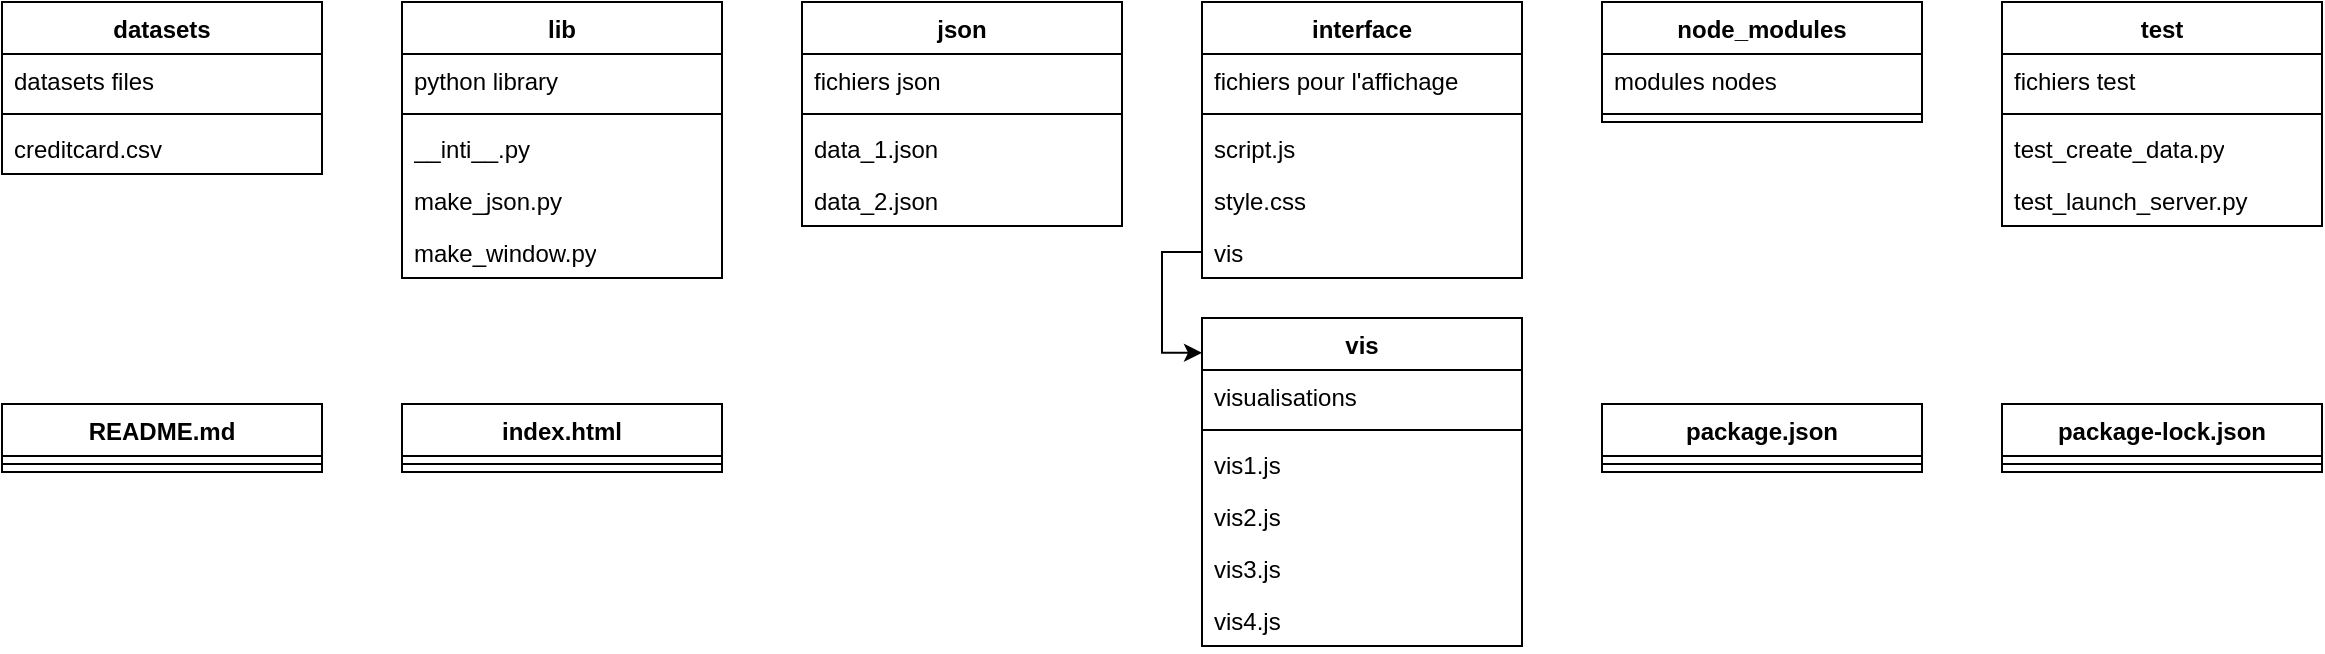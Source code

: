 <mxfile version="23.0.1" type="device">
  <diagram name="Page-1" id="qvw3CaMXtUprvZ0IvpQc">
    <mxGraphModel dx="1924" dy="1176" grid="1" gridSize="10" guides="1" tooltips="1" connect="1" arrows="1" fold="1" page="1" pageScale="1" pageWidth="413" pageHeight="583" background="#ffffff" math="0" shadow="0">
      <root>
        <mxCell id="0" />
        <mxCell id="1" parent="0" />
        <mxCell id="k-rJzNI3OL_lbH53F8AY-3" value="lib" style="swimlane;fontStyle=1;align=center;verticalAlign=top;childLayout=stackLayout;horizontal=1;startSize=26;horizontalStack=0;resizeParent=1;resizeParentMax=0;resizeLast=0;collapsible=1;marginBottom=0;whiteSpace=wrap;html=1;" vertex="1" parent="1">
          <mxGeometry x="-160" y="40" width="160" height="138" as="geometry">
            <mxRectangle x="140" y="200" width="50" height="30" as="alternateBounds" />
          </mxGeometry>
        </mxCell>
        <mxCell id="k-rJzNI3OL_lbH53F8AY-4" value="python library" style="text;strokeColor=none;fillColor=none;align=left;verticalAlign=top;spacingLeft=4;spacingRight=4;overflow=hidden;rotatable=0;points=[[0,0.5],[1,0.5]];portConstraint=eastwest;whiteSpace=wrap;html=1;" vertex="1" parent="k-rJzNI3OL_lbH53F8AY-3">
          <mxGeometry y="26" width="160" height="26" as="geometry" />
        </mxCell>
        <mxCell id="k-rJzNI3OL_lbH53F8AY-5" value="" style="line;strokeWidth=1;fillColor=none;align=left;verticalAlign=middle;spacingTop=-1;spacingLeft=3;spacingRight=3;rotatable=0;labelPosition=right;points=[];portConstraint=eastwest;strokeColor=inherit;" vertex="1" parent="k-rJzNI3OL_lbH53F8AY-3">
          <mxGeometry y="52" width="160" height="8" as="geometry" />
        </mxCell>
        <mxCell id="k-rJzNI3OL_lbH53F8AY-7" value="__inti__.py" style="text;strokeColor=none;fillColor=none;align=left;verticalAlign=top;spacingLeft=4;spacingRight=4;overflow=hidden;rotatable=0;points=[[0,0.5],[1,0.5]];portConstraint=eastwest;whiteSpace=wrap;html=1;" vertex="1" parent="k-rJzNI3OL_lbH53F8AY-3">
          <mxGeometry y="60" width="160" height="26" as="geometry" />
        </mxCell>
        <mxCell id="k-rJzNI3OL_lbH53F8AY-8" value="make_json.py" style="text;strokeColor=none;fillColor=none;align=left;verticalAlign=top;spacingLeft=4;spacingRight=4;overflow=hidden;rotatable=0;points=[[0,0.5],[1,0.5]];portConstraint=eastwest;whiteSpace=wrap;html=1;" vertex="1" parent="k-rJzNI3OL_lbH53F8AY-3">
          <mxGeometry y="86" width="160" height="26" as="geometry" />
        </mxCell>
        <mxCell id="k-rJzNI3OL_lbH53F8AY-6" value="make_window.py&lt;br&gt;" style="text;strokeColor=none;fillColor=none;align=left;verticalAlign=top;spacingLeft=4;spacingRight=4;overflow=hidden;rotatable=0;points=[[0,0.5],[1,0.5]];portConstraint=eastwest;whiteSpace=wrap;html=1;" vertex="1" parent="k-rJzNI3OL_lbH53F8AY-3">
          <mxGeometry y="112" width="160" height="26" as="geometry" />
        </mxCell>
        <mxCell id="k-rJzNI3OL_lbH53F8AY-9" value="datasets" style="swimlane;fontStyle=1;align=center;verticalAlign=top;childLayout=stackLayout;horizontal=1;startSize=26;horizontalStack=0;resizeParent=1;resizeParentMax=0;resizeLast=0;collapsible=1;marginBottom=0;whiteSpace=wrap;html=1;" vertex="1" parent="1">
          <mxGeometry x="-360" y="40" width="160" height="86" as="geometry" />
        </mxCell>
        <mxCell id="k-rJzNI3OL_lbH53F8AY-10" value="datasets files" style="text;strokeColor=none;fillColor=none;align=left;verticalAlign=top;spacingLeft=4;spacingRight=4;overflow=hidden;rotatable=0;points=[[0,0.5],[1,0.5]];portConstraint=eastwest;whiteSpace=wrap;html=1;" vertex="1" parent="k-rJzNI3OL_lbH53F8AY-9">
          <mxGeometry y="26" width="160" height="26" as="geometry" />
        </mxCell>
        <mxCell id="k-rJzNI3OL_lbH53F8AY-11" value="" style="line;strokeWidth=1;fillColor=none;align=left;verticalAlign=middle;spacingTop=-1;spacingLeft=3;spacingRight=3;rotatable=0;labelPosition=right;points=[];portConstraint=eastwest;strokeColor=inherit;" vertex="1" parent="k-rJzNI3OL_lbH53F8AY-9">
          <mxGeometry y="52" width="160" height="8" as="geometry" />
        </mxCell>
        <mxCell id="k-rJzNI3OL_lbH53F8AY-47" value="creditcard.csv" style="text;strokeColor=none;fillColor=none;align=left;verticalAlign=top;spacingLeft=4;spacingRight=4;overflow=hidden;rotatable=0;points=[[0,0.5],[1,0.5]];portConstraint=eastwest;whiteSpace=wrap;html=1;" vertex="1" parent="k-rJzNI3OL_lbH53F8AY-9">
          <mxGeometry y="60" width="160" height="26" as="geometry" />
        </mxCell>
        <mxCell id="k-rJzNI3OL_lbH53F8AY-13" value="json" style="swimlane;fontStyle=1;align=center;verticalAlign=top;childLayout=stackLayout;horizontal=1;startSize=26;horizontalStack=0;resizeParent=1;resizeParentMax=0;resizeLast=0;collapsible=1;marginBottom=0;whiteSpace=wrap;html=1;" vertex="1" parent="1">
          <mxGeometry x="40" y="40" width="160" height="112" as="geometry" />
        </mxCell>
        <mxCell id="k-rJzNI3OL_lbH53F8AY-14" value="fichiers json" style="text;strokeColor=none;fillColor=none;align=left;verticalAlign=top;spacingLeft=4;spacingRight=4;overflow=hidden;rotatable=0;points=[[0,0.5],[1,0.5]];portConstraint=eastwest;whiteSpace=wrap;html=1;" vertex="1" parent="k-rJzNI3OL_lbH53F8AY-13">
          <mxGeometry y="26" width="160" height="26" as="geometry" />
        </mxCell>
        <mxCell id="k-rJzNI3OL_lbH53F8AY-15" value="" style="line;strokeWidth=1;fillColor=none;align=left;verticalAlign=middle;spacingTop=-1;spacingLeft=3;spacingRight=3;rotatable=0;labelPosition=right;points=[];portConstraint=eastwest;strokeColor=inherit;" vertex="1" parent="k-rJzNI3OL_lbH53F8AY-13">
          <mxGeometry y="52" width="160" height="8" as="geometry" />
        </mxCell>
        <mxCell id="k-rJzNI3OL_lbH53F8AY-16" value="data_1.json" style="text;strokeColor=none;fillColor=none;align=left;verticalAlign=top;spacingLeft=4;spacingRight=4;overflow=hidden;rotatable=0;points=[[0,0.5],[1,0.5]];portConstraint=eastwest;whiteSpace=wrap;html=1;" vertex="1" parent="k-rJzNI3OL_lbH53F8AY-13">
          <mxGeometry y="60" width="160" height="26" as="geometry" />
        </mxCell>
        <mxCell id="k-rJzNI3OL_lbH53F8AY-48" value="data_2.json" style="text;strokeColor=none;fillColor=none;align=left;verticalAlign=top;spacingLeft=4;spacingRight=4;overflow=hidden;rotatable=0;points=[[0,0.5],[1,0.5]];portConstraint=eastwest;whiteSpace=wrap;html=1;" vertex="1" parent="k-rJzNI3OL_lbH53F8AY-13">
          <mxGeometry y="86" width="160" height="26" as="geometry" />
        </mxCell>
        <mxCell id="k-rJzNI3OL_lbH53F8AY-17" value="interface" style="swimlane;fontStyle=1;align=center;verticalAlign=top;childLayout=stackLayout;horizontal=1;startSize=26;horizontalStack=0;resizeParent=1;resizeParentMax=0;resizeLast=0;collapsible=1;marginBottom=0;whiteSpace=wrap;html=1;" vertex="1" parent="1">
          <mxGeometry x="240" y="40" width="160" height="138" as="geometry" />
        </mxCell>
        <mxCell id="k-rJzNI3OL_lbH53F8AY-18" value="fichiers pour l&#39;affichage" style="text;strokeColor=none;fillColor=none;align=left;verticalAlign=top;spacingLeft=4;spacingRight=4;overflow=hidden;rotatable=0;points=[[0,0.5],[1,0.5]];portConstraint=eastwest;whiteSpace=wrap;html=1;" vertex="1" parent="k-rJzNI3OL_lbH53F8AY-17">
          <mxGeometry y="26" width="160" height="26" as="geometry" />
        </mxCell>
        <mxCell id="k-rJzNI3OL_lbH53F8AY-19" value="" style="line;strokeWidth=1;fillColor=none;align=left;verticalAlign=middle;spacingTop=-1;spacingLeft=3;spacingRight=3;rotatable=0;labelPosition=right;points=[];portConstraint=eastwest;strokeColor=inherit;" vertex="1" parent="k-rJzNI3OL_lbH53F8AY-17">
          <mxGeometry y="52" width="160" height="8" as="geometry" />
        </mxCell>
        <mxCell id="k-rJzNI3OL_lbH53F8AY-20" value="script.js" style="text;strokeColor=none;fillColor=none;align=left;verticalAlign=top;spacingLeft=4;spacingRight=4;overflow=hidden;rotatable=0;points=[[0,0.5],[1,0.5]];portConstraint=eastwest;whiteSpace=wrap;html=1;" vertex="1" parent="k-rJzNI3OL_lbH53F8AY-17">
          <mxGeometry y="60" width="160" height="26" as="geometry" />
        </mxCell>
        <mxCell id="k-rJzNI3OL_lbH53F8AY-30" value="style.css" style="text;strokeColor=none;fillColor=none;align=left;verticalAlign=top;spacingLeft=4;spacingRight=4;overflow=hidden;rotatable=0;points=[[0,0.5],[1,0.5]];portConstraint=eastwest;whiteSpace=wrap;html=1;" vertex="1" parent="k-rJzNI3OL_lbH53F8AY-17">
          <mxGeometry y="86" width="160" height="26" as="geometry" />
        </mxCell>
        <mxCell id="k-rJzNI3OL_lbH53F8AY-29" value="vis" style="text;strokeColor=none;fillColor=none;align=left;verticalAlign=top;spacingLeft=4;spacingRight=4;overflow=hidden;rotatable=0;points=[[0,0.5],[1,0.5]];portConstraint=eastwest;whiteSpace=wrap;html=1;" vertex="1" parent="k-rJzNI3OL_lbH53F8AY-17">
          <mxGeometry y="112" width="160" height="26" as="geometry" />
        </mxCell>
        <mxCell id="k-rJzNI3OL_lbH53F8AY-21" value="test" style="swimlane;fontStyle=1;align=center;verticalAlign=top;childLayout=stackLayout;horizontal=1;startSize=26;horizontalStack=0;resizeParent=1;resizeParentMax=0;resizeLast=0;collapsible=1;marginBottom=0;whiteSpace=wrap;html=1;" vertex="1" parent="1">
          <mxGeometry x="640" y="40" width="160" height="112" as="geometry" />
        </mxCell>
        <mxCell id="k-rJzNI3OL_lbH53F8AY-22" value="fichiers test" style="text;strokeColor=none;fillColor=none;align=left;verticalAlign=top;spacingLeft=4;spacingRight=4;overflow=hidden;rotatable=0;points=[[0,0.5],[1,0.5]];portConstraint=eastwest;whiteSpace=wrap;html=1;" vertex="1" parent="k-rJzNI3OL_lbH53F8AY-21">
          <mxGeometry y="26" width="160" height="26" as="geometry" />
        </mxCell>
        <mxCell id="k-rJzNI3OL_lbH53F8AY-23" value="" style="line;strokeWidth=1;fillColor=none;align=left;verticalAlign=middle;spacingTop=-1;spacingLeft=3;spacingRight=3;rotatable=0;labelPosition=right;points=[];portConstraint=eastwest;strokeColor=inherit;" vertex="1" parent="k-rJzNI3OL_lbH53F8AY-21">
          <mxGeometry y="52" width="160" height="8" as="geometry" />
        </mxCell>
        <mxCell id="k-rJzNI3OL_lbH53F8AY-24" value="test_create_data.py" style="text;strokeColor=none;fillColor=none;align=left;verticalAlign=top;spacingLeft=4;spacingRight=4;overflow=hidden;rotatable=0;points=[[0,0.5],[1,0.5]];portConstraint=eastwest;whiteSpace=wrap;html=1;" vertex="1" parent="k-rJzNI3OL_lbH53F8AY-21">
          <mxGeometry y="60" width="160" height="26" as="geometry" />
        </mxCell>
        <mxCell id="k-rJzNI3OL_lbH53F8AY-49" value="test_launch_server.py" style="text;strokeColor=none;fillColor=none;align=left;verticalAlign=top;spacingLeft=4;spacingRight=4;overflow=hidden;rotatable=0;points=[[0,0.5],[1,0.5]];portConstraint=eastwest;whiteSpace=wrap;html=1;" vertex="1" parent="k-rJzNI3OL_lbH53F8AY-21">
          <mxGeometry y="86" width="160" height="26" as="geometry" />
        </mxCell>
        <mxCell id="k-rJzNI3OL_lbH53F8AY-25" value="node_modules" style="swimlane;fontStyle=1;align=center;verticalAlign=top;childLayout=stackLayout;horizontal=1;startSize=26;horizontalStack=0;resizeParent=1;resizeParentMax=0;resizeLast=0;collapsible=1;marginBottom=0;whiteSpace=wrap;html=1;" vertex="1" parent="1">
          <mxGeometry x="440" y="40" width="160" height="60" as="geometry" />
        </mxCell>
        <mxCell id="k-rJzNI3OL_lbH53F8AY-26" value="modules nodes" style="text;strokeColor=none;fillColor=none;align=left;verticalAlign=top;spacingLeft=4;spacingRight=4;overflow=hidden;rotatable=0;points=[[0,0.5],[1,0.5]];portConstraint=eastwest;whiteSpace=wrap;html=1;" vertex="1" parent="k-rJzNI3OL_lbH53F8AY-25">
          <mxGeometry y="26" width="160" height="26" as="geometry" />
        </mxCell>
        <mxCell id="k-rJzNI3OL_lbH53F8AY-27" value="" style="line;strokeWidth=1;fillColor=none;align=left;verticalAlign=middle;spacingTop=-1;spacingLeft=3;spacingRight=3;rotatable=0;labelPosition=right;points=[];portConstraint=eastwest;strokeColor=inherit;" vertex="1" parent="k-rJzNI3OL_lbH53F8AY-25">
          <mxGeometry y="52" width="160" height="8" as="geometry" />
        </mxCell>
        <mxCell id="k-rJzNI3OL_lbH53F8AY-35" value="vis" style="swimlane;fontStyle=1;align=center;verticalAlign=top;childLayout=stackLayout;horizontal=1;startSize=26;horizontalStack=0;resizeParent=1;resizeParentMax=0;resizeLast=0;collapsible=1;marginBottom=0;whiteSpace=wrap;html=1;" vertex="1" parent="1">
          <mxGeometry x="240" y="198" width="160" height="164" as="geometry" />
        </mxCell>
        <mxCell id="k-rJzNI3OL_lbH53F8AY-36" value="visualisations" style="text;strokeColor=none;fillColor=none;align=left;verticalAlign=top;spacingLeft=4;spacingRight=4;overflow=hidden;rotatable=0;points=[[0,0.5],[1,0.5]];portConstraint=eastwest;whiteSpace=wrap;html=1;" vertex="1" parent="k-rJzNI3OL_lbH53F8AY-35">
          <mxGeometry y="26" width="160" height="26" as="geometry" />
        </mxCell>
        <mxCell id="k-rJzNI3OL_lbH53F8AY-37" value="" style="line;strokeWidth=1;fillColor=none;align=left;verticalAlign=middle;spacingTop=-1;spacingLeft=3;spacingRight=3;rotatable=0;labelPosition=right;points=[];portConstraint=eastwest;strokeColor=inherit;" vertex="1" parent="k-rJzNI3OL_lbH53F8AY-35">
          <mxGeometry y="52" width="160" height="8" as="geometry" />
        </mxCell>
        <mxCell id="k-rJzNI3OL_lbH53F8AY-41" value="vis1.js" style="text;strokeColor=none;fillColor=none;align=left;verticalAlign=top;spacingLeft=4;spacingRight=4;overflow=hidden;rotatable=0;points=[[0,0.5],[1,0.5]];portConstraint=eastwest;whiteSpace=wrap;html=1;" vertex="1" parent="k-rJzNI3OL_lbH53F8AY-35">
          <mxGeometry y="60" width="160" height="26" as="geometry" />
        </mxCell>
        <mxCell id="k-rJzNI3OL_lbH53F8AY-38" value="vis2.js" style="text;strokeColor=none;fillColor=none;align=left;verticalAlign=top;spacingLeft=4;spacingRight=4;overflow=hidden;rotatable=0;points=[[0,0.5],[1,0.5]];portConstraint=eastwest;whiteSpace=wrap;html=1;" vertex="1" parent="k-rJzNI3OL_lbH53F8AY-35">
          <mxGeometry y="86" width="160" height="26" as="geometry" />
        </mxCell>
        <mxCell id="k-rJzNI3OL_lbH53F8AY-39" value="vis3.js" style="text;strokeColor=none;fillColor=none;align=left;verticalAlign=top;spacingLeft=4;spacingRight=4;overflow=hidden;rotatable=0;points=[[0,0.5],[1,0.5]];portConstraint=eastwest;whiteSpace=wrap;html=1;" vertex="1" parent="k-rJzNI3OL_lbH53F8AY-35">
          <mxGeometry y="112" width="160" height="26" as="geometry" />
        </mxCell>
        <mxCell id="k-rJzNI3OL_lbH53F8AY-40" value="vis4.js" style="text;strokeColor=none;fillColor=none;align=left;verticalAlign=top;spacingLeft=4;spacingRight=4;overflow=hidden;rotatable=0;points=[[0,0.5],[1,0.5]];portConstraint=eastwest;whiteSpace=wrap;html=1;" vertex="1" parent="k-rJzNI3OL_lbH53F8AY-35">
          <mxGeometry y="138" width="160" height="26" as="geometry" />
        </mxCell>
        <mxCell id="k-rJzNI3OL_lbH53F8AY-46" style="edgeStyle=orthogonalEdgeStyle;rounded=0;orthogonalLoop=1;jettySize=auto;html=1;entryX=0;entryY=0.106;entryDx=0;entryDy=0;entryPerimeter=0;" edge="1" parent="1" source="k-rJzNI3OL_lbH53F8AY-29" target="k-rJzNI3OL_lbH53F8AY-35">
          <mxGeometry relative="1" as="geometry" />
        </mxCell>
        <mxCell id="k-rJzNI3OL_lbH53F8AY-51" value="index.html" style="swimlane;fontStyle=1;align=center;verticalAlign=top;childLayout=stackLayout;horizontal=1;startSize=26;horizontalStack=0;resizeParent=1;resizeParentMax=0;resizeLast=0;collapsible=1;marginBottom=0;whiteSpace=wrap;html=1;" vertex="1" parent="1">
          <mxGeometry x="-160" y="241" width="160" height="34" as="geometry" />
        </mxCell>
        <mxCell id="k-rJzNI3OL_lbH53F8AY-53" value="" style="line;strokeWidth=1;fillColor=none;align=left;verticalAlign=middle;spacingTop=-1;spacingLeft=3;spacingRight=3;rotatable=0;labelPosition=right;points=[];portConstraint=eastwest;strokeColor=inherit;" vertex="1" parent="k-rJzNI3OL_lbH53F8AY-51">
          <mxGeometry y="26" width="160" height="8" as="geometry" />
        </mxCell>
        <mxCell id="k-rJzNI3OL_lbH53F8AY-55" value="package.json" style="swimlane;fontStyle=1;align=center;verticalAlign=top;childLayout=stackLayout;horizontal=1;startSize=26;horizontalStack=0;resizeParent=1;resizeParentMax=0;resizeLast=0;collapsible=1;marginBottom=0;whiteSpace=wrap;html=1;" vertex="1" parent="1">
          <mxGeometry x="440" y="241" width="160" height="34" as="geometry" />
        </mxCell>
        <mxCell id="k-rJzNI3OL_lbH53F8AY-57" value="" style="line;strokeWidth=1;fillColor=none;align=left;verticalAlign=middle;spacingTop=-1;spacingLeft=3;spacingRight=3;rotatable=0;labelPosition=right;points=[];portConstraint=eastwest;strokeColor=inherit;" vertex="1" parent="k-rJzNI3OL_lbH53F8AY-55">
          <mxGeometry y="26" width="160" height="8" as="geometry" />
        </mxCell>
        <mxCell id="k-rJzNI3OL_lbH53F8AY-59" value="package-lock.json" style="swimlane;fontStyle=1;align=center;verticalAlign=top;childLayout=stackLayout;horizontal=1;startSize=26;horizontalStack=0;resizeParent=1;resizeParentMax=0;resizeLast=0;collapsible=1;marginBottom=0;whiteSpace=wrap;html=1;" vertex="1" parent="1">
          <mxGeometry x="640" y="241" width="160" height="34" as="geometry" />
        </mxCell>
        <mxCell id="k-rJzNI3OL_lbH53F8AY-61" value="" style="line;strokeWidth=1;fillColor=none;align=left;verticalAlign=middle;spacingTop=-1;spacingLeft=3;spacingRight=3;rotatable=0;labelPosition=right;points=[];portConstraint=eastwest;strokeColor=inherit;" vertex="1" parent="k-rJzNI3OL_lbH53F8AY-59">
          <mxGeometry y="26" width="160" height="8" as="geometry" />
        </mxCell>
        <mxCell id="k-rJzNI3OL_lbH53F8AY-63" value="README.md" style="swimlane;fontStyle=1;align=center;verticalAlign=top;childLayout=stackLayout;horizontal=1;startSize=26;horizontalStack=0;resizeParent=1;resizeParentMax=0;resizeLast=0;collapsible=1;marginBottom=0;whiteSpace=wrap;html=1;" vertex="1" parent="1">
          <mxGeometry x="-360" y="241" width="160" height="34" as="geometry" />
        </mxCell>
        <mxCell id="k-rJzNI3OL_lbH53F8AY-65" value="" style="line;strokeWidth=1;fillColor=none;align=left;verticalAlign=middle;spacingTop=-1;spacingLeft=3;spacingRight=3;rotatable=0;labelPosition=right;points=[];portConstraint=eastwest;strokeColor=inherit;" vertex="1" parent="k-rJzNI3OL_lbH53F8AY-63">
          <mxGeometry y="26" width="160" height="8" as="geometry" />
        </mxCell>
      </root>
    </mxGraphModel>
  </diagram>
</mxfile>
